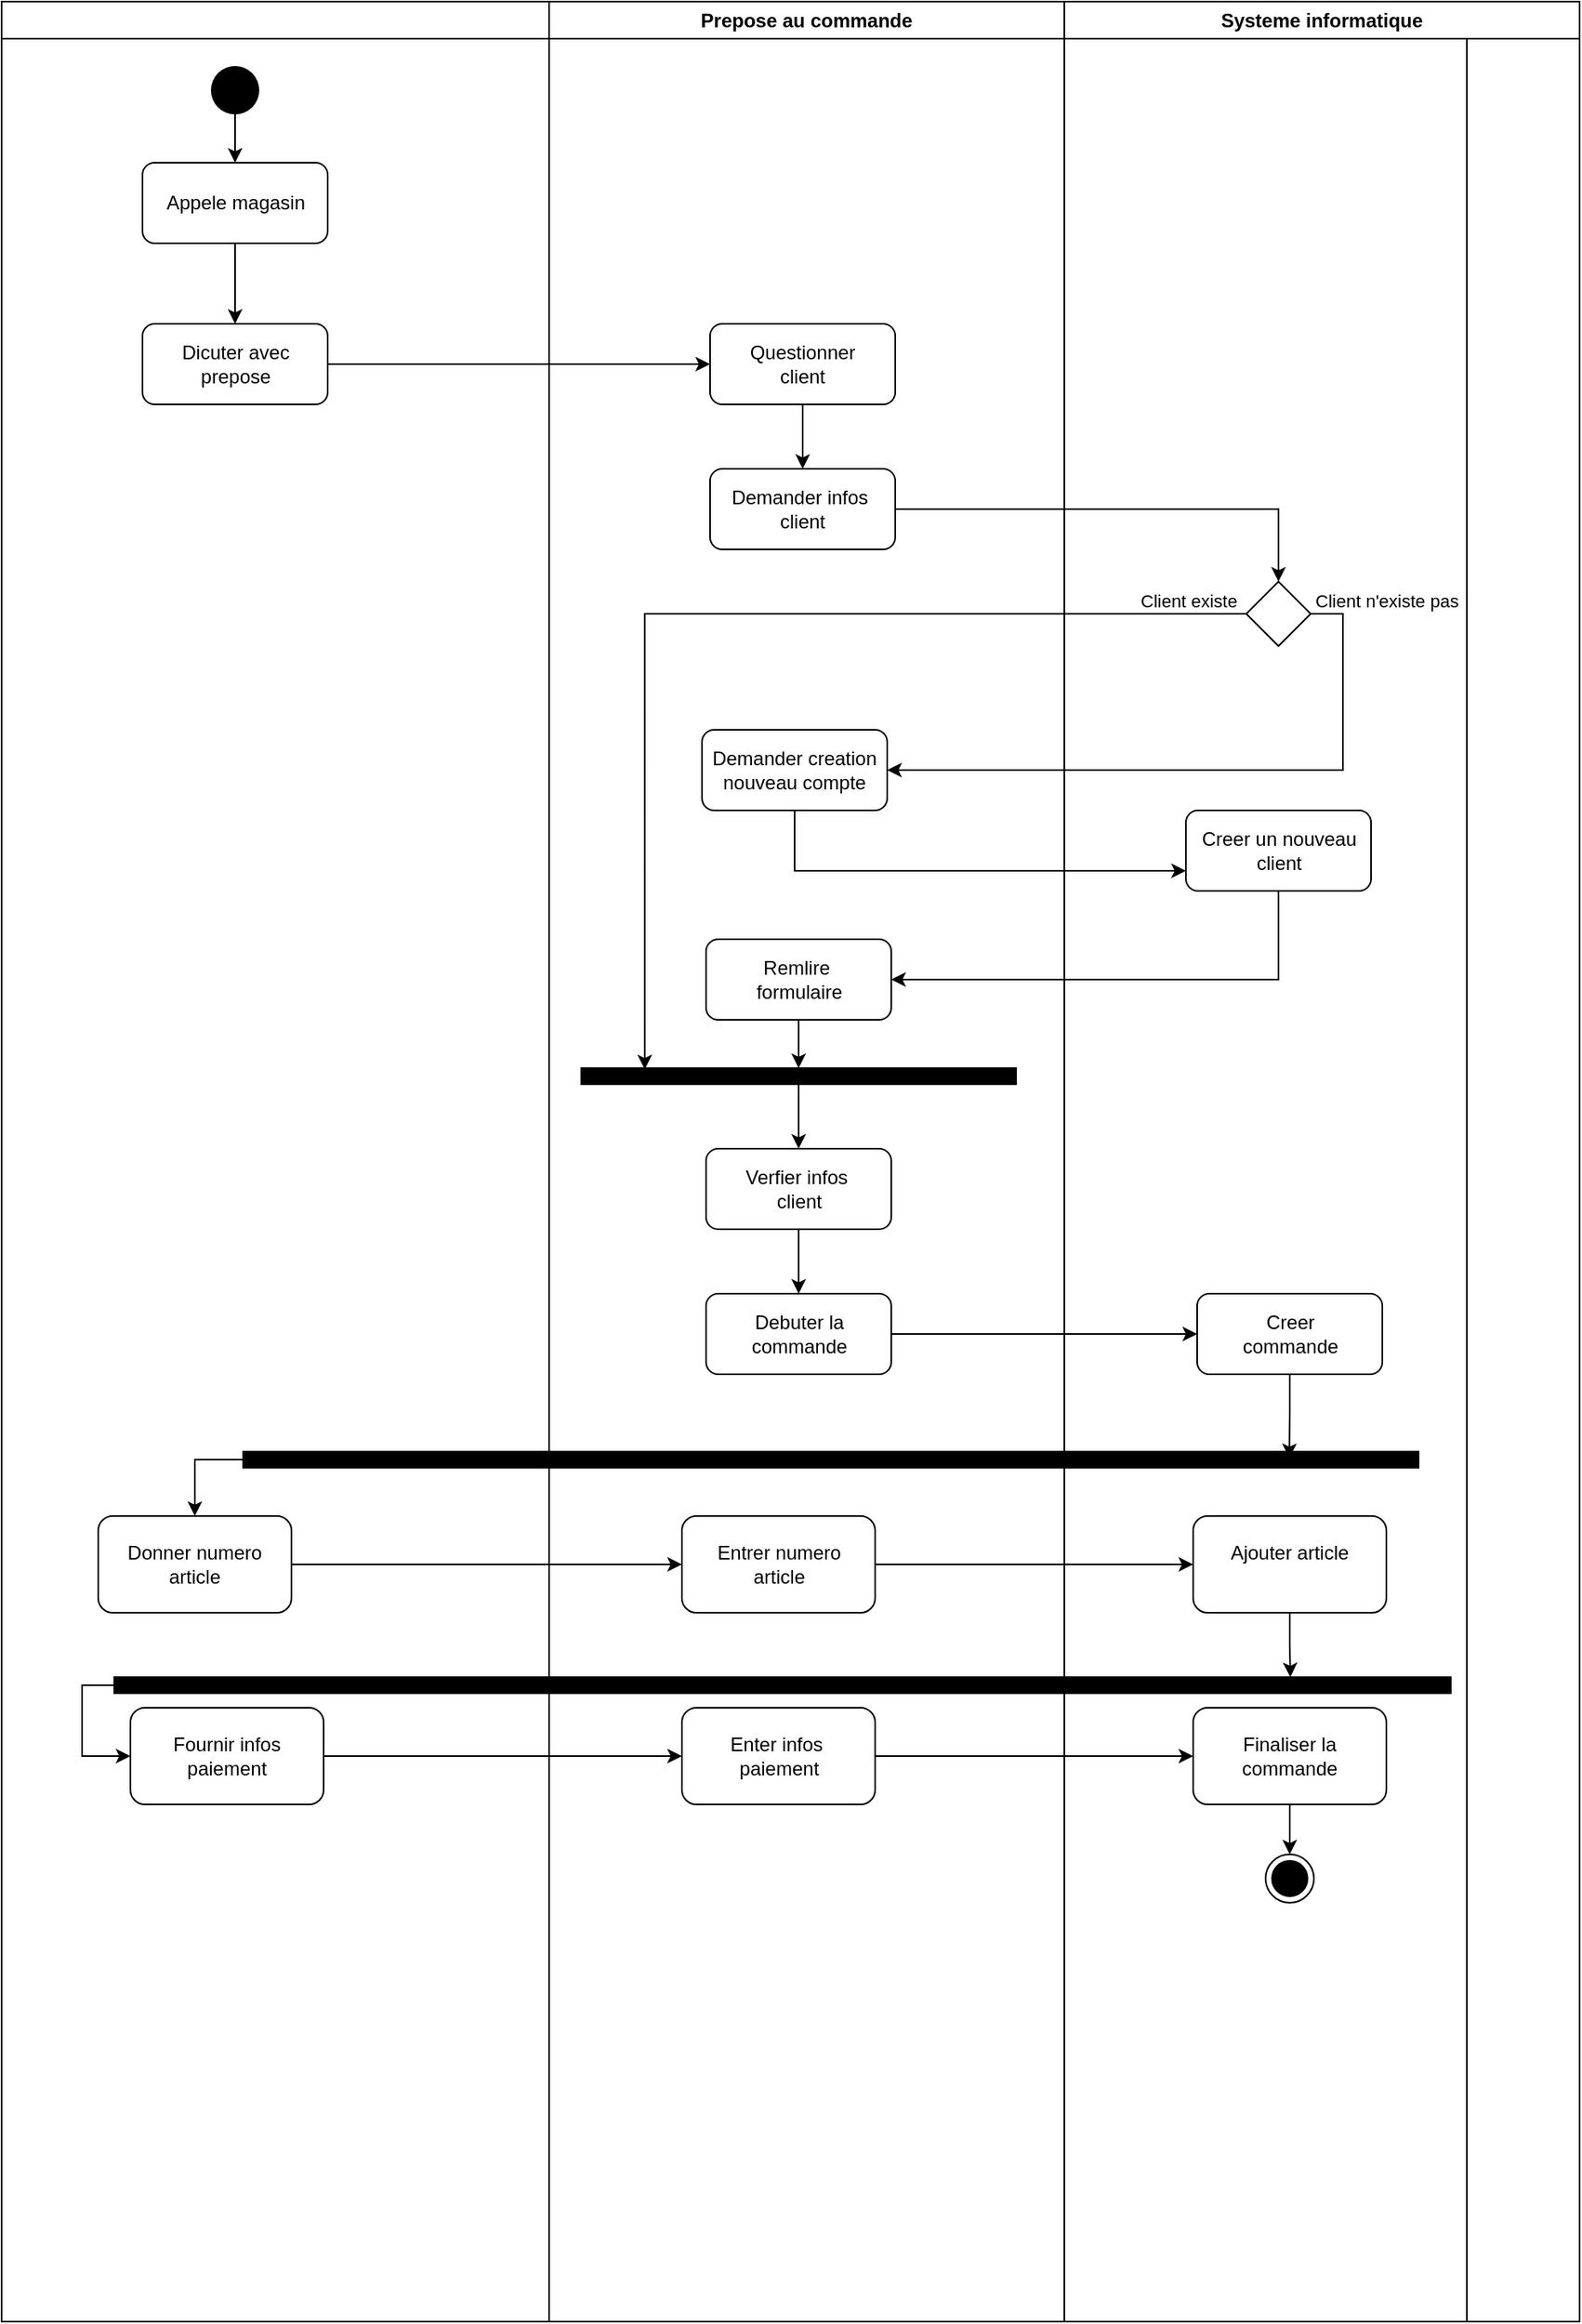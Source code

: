 <mxfile version="26.0.11">
  <diagram name="Page-1" id="e7e014a7-5840-1c2e-5031-d8a46d1fe8dd">
    <mxGraphModel dx="1434" dy="738" grid="1" gridSize="10" guides="1" tooltips="1" connect="1" arrows="1" fold="1" page="1" pageScale="1" pageWidth="1169" pageHeight="826" background="none" math="0" shadow="0">
      <root>
        <mxCell id="0" />
        <mxCell id="1" parent="0" />
        <mxCell id="SlZARnrDJrURZMIs5syG-41" value="Client" style="swimlane;whiteSpace=wrap;html=1;" parent="1" vertex="1">
          <mxGeometry x="60" y="40" width="910" height="1440" as="geometry" />
        </mxCell>
        <mxCell id="SlZARnrDJrURZMIs5syG-48" style="edgeStyle=orthogonalEdgeStyle;rounded=0;orthogonalLoop=1;jettySize=auto;html=1;exitX=0.5;exitY=1;exitDx=0;exitDy=0;entryX=0.5;entryY=0;entryDx=0;entryDy=0;" parent="SlZARnrDJrURZMIs5syG-41" source="SlZARnrDJrURZMIs5syG-44" target="SlZARnrDJrURZMIs5syG-47" edge="1">
          <mxGeometry relative="1" as="geometry" />
        </mxCell>
        <mxCell id="SlZARnrDJrURZMIs5syG-44" value="Appele magasin" style="rounded=1;whiteSpace=wrap;html=1;" parent="SlZARnrDJrURZMIs5syG-41" vertex="1">
          <mxGeometry x="87.5" y="100" width="115" height="50" as="geometry" />
        </mxCell>
        <mxCell id="SlZARnrDJrURZMIs5syG-46" style="edgeStyle=orthogonalEdgeStyle;rounded=0;orthogonalLoop=1;jettySize=auto;html=1;exitX=0.5;exitY=1;exitDx=0;exitDy=0;entryX=0.5;entryY=0;entryDx=0;entryDy=0;" parent="SlZARnrDJrURZMIs5syG-41" source="SlZARnrDJrURZMIs5syG-45" target="SlZARnrDJrURZMIs5syG-44" edge="1">
          <mxGeometry relative="1" as="geometry" />
        </mxCell>
        <mxCell id="SlZARnrDJrURZMIs5syG-45" value="" style="ellipse;fillColor=#000000;strokeColor=none;" parent="SlZARnrDJrURZMIs5syG-41" vertex="1">
          <mxGeometry x="130" y="40" width="30" height="30" as="geometry" />
        </mxCell>
        <mxCell id="SlZARnrDJrURZMIs5syG-47" value="Dicuter avec&lt;div&gt;prepose&lt;/div&gt;" style="rounded=1;whiteSpace=wrap;html=1;" parent="SlZARnrDJrURZMIs5syG-41" vertex="1">
          <mxGeometry x="87.5" y="200" width="115" height="50" as="geometry" />
        </mxCell>
        <mxCell id="SlZARnrDJrURZMIs5syG-42" value="Prepose au commande" style="swimlane;whiteSpace=wrap;html=1;" parent="1" vertex="1">
          <mxGeometry x="400" y="40" width="320" height="1440" as="geometry" />
        </mxCell>
        <mxCell id="SlZARnrDJrURZMIs5syG-52" style="edgeStyle=orthogonalEdgeStyle;rounded=0;orthogonalLoop=1;jettySize=auto;html=1;exitX=0.5;exitY=1;exitDx=0;exitDy=0;entryX=0.5;entryY=0;entryDx=0;entryDy=0;" parent="SlZARnrDJrURZMIs5syG-42" source="SlZARnrDJrURZMIs5syG-49" target="SlZARnrDJrURZMIs5syG-51" edge="1">
          <mxGeometry relative="1" as="geometry" />
        </mxCell>
        <mxCell id="SlZARnrDJrURZMIs5syG-49" value="Questionner&lt;div&gt;client&lt;/div&gt;" style="rounded=1;whiteSpace=wrap;html=1;" parent="SlZARnrDJrURZMIs5syG-42" vertex="1">
          <mxGeometry x="100" y="200" width="115" height="50" as="geometry" />
        </mxCell>
        <mxCell id="SlZARnrDJrURZMIs5syG-51" value="Demander infos&amp;nbsp;&lt;div&gt;client&lt;/div&gt;" style="rounded=1;whiteSpace=wrap;html=1;" parent="SlZARnrDJrURZMIs5syG-42" vertex="1">
          <mxGeometry x="100" y="290" width="115" height="50" as="geometry" />
        </mxCell>
        <mxCell id="SlZARnrDJrURZMIs5syG-43" value="Systeme informatique" style="swimlane;whiteSpace=wrap;html=1;" parent="1" vertex="1">
          <mxGeometry x="720" y="40" width="320" height="1440" as="geometry" />
        </mxCell>
        <mxCell id="SlZARnrDJrURZMIs5syG-92" value="Donner numero&lt;div&gt;article&lt;/div&gt;" style="rounded=1;whiteSpace=wrap;html=1;" parent="SlZARnrDJrURZMIs5syG-43" vertex="1">
          <mxGeometry x="-600" y="940" width="120" height="60" as="geometry" />
        </mxCell>
        <mxCell id="SlZARnrDJrURZMIs5syG-93" value="Entrer numero&lt;div&gt;article&lt;/div&gt;" style="rounded=1;whiteSpace=wrap;html=1;" parent="SlZARnrDJrURZMIs5syG-43" vertex="1">
          <mxGeometry x="-237.5" y="940" width="120" height="60" as="geometry" />
        </mxCell>
        <mxCell id="SlZARnrDJrURZMIs5syG-97" value="Fournir infos&lt;div&gt;paiement&lt;/div&gt;" style="rounded=1;whiteSpace=wrap;html=1;" parent="SlZARnrDJrURZMIs5syG-43" vertex="1">
          <mxGeometry x="-580" y="1059" width="120" height="60" as="geometry" />
        </mxCell>
        <mxCell id="SlZARnrDJrURZMIs5syG-98" value="Enter infos&amp;nbsp;&lt;div&gt;paiement&lt;/div&gt;" style="rounded=1;whiteSpace=wrap;html=1;" parent="SlZARnrDJrURZMIs5syG-43" vertex="1">
          <mxGeometry x="-237.5" y="1059" width="120" height="60" as="geometry" />
        </mxCell>
        <mxCell id="SlZARnrDJrURZMIs5syG-99" value="&lt;div&gt;Finaliser la&lt;/div&gt;&lt;div&gt;commande&lt;/div&gt;" style="rounded=1;whiteSpace=wrap;html=1;" parent="SlZARnrDJrURZMIs5syG-43" vertex="1">
          <mxGeometry x="80" y="1059" width="120" height="60" as="geometry" />
        </mxCell>
        <mxCell id="SlZARnrDJrURZMIs5syG-100" style="edgeStyle=orthogonalEdgeStyle;rounded=0;orthogonalLoop=1;jettySize=auto;html=1;exitX=1;exitY=0.5;exitDx=0;exitDy=0;entryX=0;entryY=0.5;entryDx=0;entryDy=0;" parent="SlZARnrDJrURZMIs5syG-43" source="SlZARnrDJrURZMIs5syG-97" target="SlZARnrDJrURZMIs5syG-98" edge="1">
          <mxGeometry relative="1" as="geometry" />
        </mxCell>
        <mxCell id="SlZARnrDJrURZMIs5syG-101" style="edgeStyle=orthogonalEdgeStyle;rounded=0;orthogonalLoop=1;jettySize=auto;html=1;exitX=1;exitY=0.5;exitDx=0;exitDy=0;entryX=0;entryY=0.5;entryDx=0;entryDy=0;" parent="SlZARnrDJrURZMIs5syG-43" source="SlZARnrDJrURZMIs5syG-98" target="SlZARnrDJrURZMIs5syG-99" edge="1">
          <mxGeometry relative="1" as="geometry" />
        </mxCell>
        <mxCell id="SlZARnrDJrURZMIs5syG-94" value="Ajouter article&lt;div&gt;&lt;br&gt;&lt;/div&gt;" style="rounded=1;whiteSpace=wrap;html=1;" parent="SlZARnrDJrURZMIs5syG-43" vertex="1">
          <mxGeometry x="80" y="940" width="120" height="60" as="geometry" />
        </mxCell>
        <mxCell id="jWfvAQfPCQpER9bRrkBk-2" value="" style="whiteSpace=wrap;html=1;rounded=0;shadow=0;comic=0;labelBackgroundColor=none;strokeWidth=1;fillColor=#000000;fontFamily=Verdana;fontSize=12;align=center;rotation=0;" vertex="1" parent="SlZARnrDJrURZMIs5syG-43">
          <mxGeometry x="-590" y="1040" width="830" height="10" as="geometry" />
        </mxCell>
        <mxCell id="jWfvAQfPCQpER9bRrkBk-1" value="" style="whiteSpace=wrap;html=1;rounded=0;shadow=0;comic=0;labelBackgroundColor=none;strokeWidth=1;fillColor=#000000;fontFamily=Verdana;fontSize=12;align=center;rotation=0;" vertex="1" parent="SlZARnrDJrURZMIs5syG-43">
          <mxGeometry x="-510" y="900" width="730" height="10" as="geometry" />
        </mxCell>
        <mxCell id="jWfvAQfPCQpER9bRrkBk-11" value="" style="ellipse;html=1;shape=endState;fillColor=#000000;strokeColor=#000000;" vertex="1" parent="SlZARnrDJrURZMIs5syG-43">
          <mxGeometry x="125" y="1150" width="30" height="30" as="geometry" />
        </mxCell>
        <mxCell id="SlZARnrDJrURZMIs5syG-95" style="edgeStyle=orthogonalEdgeStyle;rounded=0;orthogonalLoop=1;jettySize=auto;html=1;exitX=1;exitY=0.5;exitDx=0;exitDy=0;entryX=0;entryY=0.5;entryDx=0;entryDy=0;" parent="SlZARnrDJrURZMIs5syG-43" source="SlZARnrDJrURZMIs5syG-92" target="SlZARnrDJrURZMIs5syG-93" edge="1">
          <mxGeometry relative="1" as="geometry" />
        </mxCell>
        <mxCell id="SlZARnrDJrURZMIs5syG-96" style="edgeStyle=orthogonalEdgeStyle;rounded=0;orthogonalLoop=1;jettySize=auto;html=1;exitX=1;exitY=0.5;exitDx=0;exitDy=0;entryX=0;entryY=0.5;entryDx=0;entryDy=0;" parent="SlZARnrDJrURZMIs5syG-43" source="SlZARnrDJrURZMIs5syG-93" target="SlZARnrDJrURZMIs5syG-94" edge="1">
          <mxGeometry relative="1" as="geometry" />
        </mxCell>
        <mxCell id="jWfvAQfPCQpER9bRrkBk-8" style="edgeStyle=orthogonalEdgeStyle;rounded=0;orthogonalLoop=1;jettySize=auto;html=1;exitX=0;exitY=0.5;exitDx=0;exitDy=0;entryX=0.5;entryY=0;entryDx=0;entryDy=0;" edge="1" parent="SlZARnrDJrURZMIs5syG-43" source="jWfvAQfPCQpER9bRrkBk-1" target="SlZARnrDJrURZMIs5syG-92">
          <mxGeometry relative="1" as="geometry" />
        </mxCell>
        <mxCell id="jWfvAQfPCQpER9bRrkBk-10" style="edgeStyle=orthogonalEdgeStyle;rounded=0;orthogonalLoop=1;jettySize=auto;html=1;exitX=0;exitY=0.5;exitDx=0;exitDy=0;entryX=0;entryY=0.5;entryDx=0;entryDy=0;" edge="1" parent="SlZARnrDJrURZMIs5syG-43" source="jWfvAQfPCQpER9bRrkBk-2" target="SlZARnrDJrURZMIs5syG-97">
          <mxGeometry relative="1" as="geometry" />
        </mxCell>
        <mxCell id="jWfvAQfPCQpER9bRrkBk-12" style="edgeStyle=orthogonalEdgeStyle;rounded=0;orthogonalLoop=1;jettySize=auto;html=1;exitX=0.5;exitY=1;exitDx=0;exitDy=0;entryX=0.5;entryY=0;entryDx=0;entryDy=0;" edge="1" parent="SlZARnrDJrURZMIs5syG-43" source="SlZARnrDJrURZMIs5syG-99" target="jWfvAQfPCQpER9bRrkBk-11">
          <mxGeometry relative="1" as="geometry" />
        </mxCell>
        <mxCell id="SlZARnrDJrURZMIs5syG-53" value="Verfier infos&amp;nbsp;&lt;div&gt;client&lt;/div&gt;" style="rounded=1;whiteSpace=wrap;html=1;" parent="SlZARnrDJrURZMIs5syG-43" vertex="1">
          <mxGeometry x="-222.5" y="712" width="115" height="50" as="geometry" />
        </mxCell>
        <mxCell id="SlZARnrDJrURZMIs5syG-61" value="Demander creation&lt;div&gt;nouveau compte&lt;/div&gt;" style="rounded=1;whiteSpace=wrap;html=1;" parent="SlZARnrDJrURZMIs5syG-43" vertex="1">
          <mxGeometry x="-225" y="452" width="115" height="50" as="geometry" />
        </mxCell>
        <mxCell id="SlZARnrDJrURZMIs5syG-85" style="edgeStyle=orthogonalEdgeStyle;rounded=0;orthogonalLoop=1;jettySize=auto;html=1;exitX=0.5;exitY=1;exitDx=0;exitDy=0;entryX=0.5;entryY=0;entryDx=0;entryDy=0;" parent="SlZARnrDJrURZMIs5syG-43" source="SlZARnrDJrURZMIs5syG-66" target="SlZARnrDJrURZMIs5syG-82" edge="1">
          <mxGeometry relative="1" as="geometry" />
        </mxCell>
        <mxCell id="SlZARnrDJrURZMIs5syG-66" value="Remlire&amp;nbsp;&lt;div&gt;formulaire&lt;/div&gt;" style="rounded=1;whiteSpace=wrap;html=1;" parent="SlZARnrDJrURZMIs5syG-43" vertex="1">
          <mxGeometry x="-222.5" y="582" width="115" height="50" as="geometry" />
        </mxCell>
        <mxCell id="SlZARnrDJrURZMIs5syG-88" style="edgeStyle=orthogonalEdgeStyle;rounded=0;orthogonalLoop=1;jettySize=auto;html=1;exitX=0.5;exitY=1;exitDx=0;exitDy=0;entryX=0.5;entryY=0;entryDx=0;entryDy=0;" parent="SlZARnrDJrURZMIs5syG-43" source="SlZARnrDJrURZMIs5syG-82" target="SlZARnrDJrURZMIs5syG-53" edge="1">
          <mxGeometry relative="1" as="geometry" />
        </mxCell>
        <mxCell id="SlZARnrDJrURZMIs5syG-82" value="" style="whiteSpace=wrap;html=1;rounded=0;shadow=0;comic=0;labelBackgroundColor=none;strokeWidth=1;fillColor=#000000;fontFamily=Verdana;fontSize=12;align=center;rotation=0;" parent="SlZARnrDJrURZMIs5syG-43" vertex="1">
          <mxGeometry x="-300" y="662" width="270" height="10" as="geometry" />
        </mxCell>
        <mxCell id="SlZARnrDJrURZMIs5syG-57" value="" style="rhombus;whiteSpace=wrap;html=1;" parent="SlZARnrDJrURZMIs5syG-43" vertex="1">
          <mxGeometry x="113.0" y="360" width="40" height="40" as="geometry" />
        </mxCell>
        <mxCell id="SlZARnrDJrURZMIs5syG-65" value="Creer un nouveau&lt;div&gt;client&lt;/div&gt;" style="rounded=1;whiteSpace=wrap;html=1;" parent="SlZARnrDJrURZMIs5syG-43" vertex="1">
          <mxGeometry x="75.5" y="502" width="115" height="50" as="geometry" />
        </mxCell>
        <mxCell id="SlZARnrDJrURZMIs5syG-69" value="Debuter la commande" style="rounded=1;whiteSpace=wrap;html=1;" parent="SlZARnrDJrURZMIs5syG-43" vertex="1">
          <mxGeometry x="-222.5" y="802" width="115" height="50" as="geometry" />
        </mxCell>
        <mxCell id="SlZARnrDJrURZMIs5syG-70" value="Creer&lt;div&gt;commande&lt;/div&gt;" style="rounded=1;whiteSpace=wrap;html=1;" parent="SlZARnrDJrURZMIs5syG-43" vertex="1">
          <mxGeometry x="82.5" y="802" width="115" height="50" as="geometry" />
        </mxCell>
        <mxCell id="jWfvAQfPCQpER9bRrkBk-6" style="edgeStyle=orthogonalEdgeStyle;rounded=0;orthogonalLoop=1;jettySize=auto;html=1;exitX=1;exitY=0.5;exitDx=0;exitDy=0;entryX=0;entryY=0.5;entryDx=0;entryDy=0;" edge="1" parent="SlZARnrDJrURZMIs5syG-43" source="SlZARnrDJrURZMIs5syG-69" target="SlZARnrDJrURZMIs5syG-70">
          <mxGeometry relative="1" as="geometry" />
        </mxCell>
        <mxCell id="SlZARnrDJrURZMIs5syG-60" value="Oui" style="text;html=1;align=center;verticalAlign=middle;resizable=0;points=[];autosize=1;strokeColor=none;fillColor=none;" parent="SlZARnrDJrURZMIs5syG-43" vertex="1">
          <mxGeometry x="75" y="360" width="40" height="30" as="geometry" />
        </mxCell>
        <mxCell id="SlZARnrDJrURZMIs5syG-62" style="edgeStyle=orthogonalEdgeStyle;rounded=0;orthogonalLoop=1;jettySize=auto;html=1;exitX=1;exitY=0.5;exitDx=0;exitDy=0;entryX=1;entryY=0.5;entryDx=0;entryDy=0;" parent="SlZARnrDJrURZMIs5syG-43" source="SlZARnrDJrURZMIs5syG-57" target="SlZARnrDJrURZMIs5syG-61" edge="1">
          <mxGeometry relative="1" as="geometry" />
        </mxCell>
        <mxCell id="jWfvAQfPCQpER9bRrkBk-4" value="Client n&#39;existe pas" style="edgeLabel;html=1;align=center;verticalAlign=middle;resizable=0;points=[];" vertex="1" connectable="0" parent="SlZARnrDJrURZMIs5syG-62">
          <mxGeometry x="-0.93" y="7" relative="1" as="geometry">
            <mxPoint x="33" y="-1" as="offset" />
          </mxGeometry>
        </mxCell>
        <mxCell id="SlZARnrDJrURZMIs5syG-74" style="edgeStyle=orthogonalEdgeStyle;rounded=0;orthogonalLoop=1;jettySize=auto;html=1;exitX=0.5;exitY=1;exitDx=0;exitDy=0;entryX=0;entryY=0.75;entryDx=0;entryDy=0;" parent="SlZARnrDJrURZMIs5syG-43" source="SlZARnrDJrURZMIs5syG-61" target="SlZARnrDJrURZMIs5syG-65" edge="1">
          <mxGeometry relative="1" as="geometry" />
        </mxCell>
        <mxCell id="SlZARnrDJrURZMIs5syG-75" style="edgeStyle=orthogonalEdgeStyle;rounded=0;orthogonalLoop=1;jettySize=auto;html=1;exitX=0.5;exitY=1;exitDx=0;exitDy=0;entryX=1;entryY=0.5;entryDx=0;entryDy=0;" parent="SlZARnrDJrURZMIs5syG-43" source="SlZARnrDJrURZMIs5syG-65" target="SlZARnrDJrURZMIs5syG-66" edge="1">
          <mxGeometry relative="1" as="geometry" />
        </mxCell>
        <mxCell id="SlZARnrDJrURZMIs5syG-83" style="edgeStyle=orthogonalEdgeStyle;rounded=0;orthogonalLoop=1;jettySize=auto;html=1;exitX=0;exitY=0.5;exitDx=0;exitDy=0;entryX=0.146;entryY=0.075;entryDx=0;entryDy=0;entryPerimeter=0;" parent="SlZARnrDJrURZMIs5syG-43" source="SlZARnrDJrURZMIs5syG-57" target="SlZARnrDJrURZMIs5syG-82" edge="1">
          <mxGeometry relative="1" as="geometry" />
        </mxCell>
        <mxCell id="jWfvAQfPCQpER9bRrkBk-3" value="Client existe" style="edgeLabel;html=1;align=center;verticalAlign=middle;resizable=0;points=[];" vertex="1" connectable="0" parent="SlZARnrDJrURZMIs5syG-83">
          <mxGeometry x="-0.967" y="-8" relative="1" as="geometry">
            <mxPoint x="-25" as="offset" />
          </mxGeometry>
        </mxCell>
        <mxCell id="SlZARnrDJrURZMIs5syG-89" style="edgeStyle=orthogonalEdgeStyle;rounded=0;orthogonalLoop=1;jettySize=auto;html=1;exitX=0.5;exitY=1;exitDx=0;exitDy=0;" parent="SlZARnrDJrURZMIs5syG-43" source="SlZARnrDJrURZMIs5syG-53" target="SlZARnrDJrURZMIs5syG-69" edge="1">
          <mxGeometry relative="1" as="geometry" />
        </mxCell>
        <mxCell id="jWfvAQfPCQpER9bRrkBk-13" style="edgeStyle=orthogonalEdgeStyle;rounded=0;orthogonalLoop=1;jettySize=auto;html=1;exitX=0.5;exitY=1;exitDx=0;exitDy=0;entryX=0.89;entryY=0.4;entryDx=0;entryDy=0;entryPerimeter=0;" edge="1" parent="SlZARnrDJrURZMIs5syG-43" source="SlZARnrDJrURZMIs5syG-70" target="jWfvAQfPCQpER9bRrkBk-1">
          <mxGeometry relative="1" as="geometry" />
        </mxCell>
        <mxCell id="jWfvAQfPCQpER9bRrkBk-14" style="edgeStyle=orthogonalEdgeStyle;rounded=0;orthogonalLoop=1;jettySize=auto;html=1;exitX=0.5;exitY=1;exitDx=0;exitDy=0;entryX=0.88;entryY=0;entryDx=0;entryDy=0;entryPerimeter=0;" edge="1" parent="SlZARnrDJrURZMIs5syG-43" source="SlZARnrDJrURZMIs5syG-94" target="jWfvAQfPCQpER9bRrkBk-2">
          <mxGeometry relative="1" as="geometry" />
        </mxCell>
        <mxCell id="SlZARnrDJrURZMIs5syG-50" style="edgeStyle=orthogonalEdgeStyle;rounded=0;orthogonalLoop=1;jettySize=auto;html=1;exitX=1;exitY=0.5;exitDx=0;exitDy=0;entryX=0;entryY=0.5;entryDx=0;entryDy=0;" parent="1" source="SlZARnrDJrURZMIs5syG-47" target="SlZARnrDJrURZMIs5syG-49" edge="1">
          <mxGeometry relative="1" as="geometry" />
        </mxCell>
        <mxCell id="SlZARnrDJrURZMIs5syG-56" style="edgeStyle=orthogonalEdgeStyle;rounded=0;orthogonalLoop=1;jettySize=auto;html=1;exitX=1;exitY=0.5;exitDx=0;exitDy=0;entryX=0.5;entryY=0;entryDx=0;entryDy=0;" parent="1" source="SlZARnrDJrURZMIs5syG-51" target="SlZARnrDJrURZMIs5syG-57" edge="1">
          <mxGeometry relative="1" as="geometry">
            <mxPoint x="800" y="355" as="targetPoint" />
          </mxGeometry>
        </mxCell>
      </root>
    </mxGraphModel>
  </diagram>
</mxfile>
